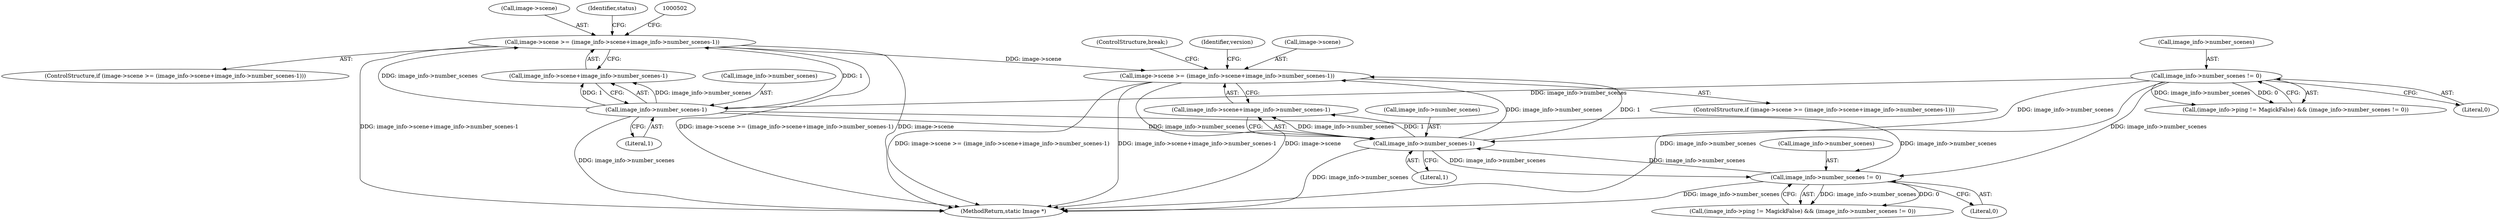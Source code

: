 digraph "0_ImageMagick_6b6bff054d569a77973f2140c0e86366e6168a6c_1@pointer" {
"1000560" [label="(Call,image->scene >= (image_info->scene+image_info->number_scenes-1))"];
"1000487" [label="(Call,image->scene >= (image_info->scene+image_info->number_scenes-1))"];
"1000495" [label="(Call,image_info->number_scenes-1)"];
"1000481" [label="(Call,image_info->number_scenes != 0)"];
"1000568" [label="(Call,image_info->number_scenes-1)"];
"1000554" [label="(Call,image_info->number_scenes != 0)"];
"1000491" [label="(Call,image_info->scene+image_info->number_scenes-1)"];
"1000475" [label="(Call,(image_info->ping != MagickFalse) && (image_info->number_scenes != 0))"];
"1000499" [label="(Literal,1)"];
"1000548" [label="(Call,(image_info->ping != MagickFalse) && (image_info->number_scenes != 0))"];
"1000577" [label="(Identifier,version)"];
"1000559" [label="(ControlStructure,if (image->scene >= (image_info->scene+image_info->number_scenes-1)))"];
"1000488" [label="(Call,image->scene)"];
"1000558" [label="(Literal,0)"];
"1000486" [label="(ControlStructure,if (image->scene >= (image_info->scene+image_info->number_scenes-1)))"];
"1000487" [label="(Call,image->scene >= (image_info->scene+image_info->number_scenes-1))"];
"1002573" [label="(MethodReturn,static Image *)"];
"1000569" [label="(Call,image_info->number_scenes)"];
"1000555" [label="(Call,image_info->number_scenes)"];
"1000568" [label="(Call,image_info->number_scenes-1)"];
"1000560" [label="(Call,image->scene >= (image_info->scene+image_info->number_scenes-1))"];
"1000554" [label="(Call,image_info->number_scenes != 0)"];
"1000564" [label="(Call,image_info->scene+image_info->number_scenes-1)"];
"1000509" [label="(Identifier,status)"];
"1000485" [label="(Literal,0)"];
"1000572" [label="(Literal,1)"];
"1000561" [label="(Call,image->scene)"];
"1000573" [label="(ControlStructure,break;)"];
"1000481" [label="(Call,image_info->number_scenes != 0)"];
"1000495" [label="(Call,image_info->number_scenes-1)"];
"1000482" [label="(Call,image_info->number_scenes)"];
"1000496" [label="(Call,image_info->number_scenes)"];
"1000560" -> "1000559"  [label="AST: "];
"1000560" -> "1000564"  [label="CFG: "];
"1000561" -> "1000560"  [label="AST: "];
"1000564" -> "1000560"  [label="AST: "];
"1000573" -> "1000560"  [label="CFG: "];
"1000577" -> "1000560"  [label="CFG: "];
"1000560" -> "1002573"  [label="DDG: image->scene >= (image_info->scene+image_info->number_scenes-1)"];
"1000560" -> "1002573"  [label="DDG: image_info->scene+image_info->number_scenes-1"];
"1000560" -> "1002573"  [label="DDG: image->scene"];
"1000487" -> "1000560"  [label="DDG: image->scene"];
"1000568" -> "1000560"  [label="DDG: image_info->number_scenes"];
"1000568" -> "1000560"  [label="DDG: 1"];
"1000487" -> "1000486"  [label="AST: "];
"1000487" -> "1000491"  [label="CFG: "];
"1000488" -> "1000487"  [label="AST: "];
"1000491" -> "1000487"  [label="AST: "];
"1000502" -> "1000487"  [label="CFG: "];
"1000509" -> "1000487"  [label="CFG: "];
"1000487" -> "1002573"  [label="DDG: image->scene"];
"1000487" -> "1002573"  [label="DDG: image_info->scene+image_info->number_scenes-1"];
"1000487" -> "1002573"  [label="DDG: image->scene >= (image_info->scene+image_info->number_scenes-1)"];
"1000495" -> "1000487"  [label="DDG: image_info->number_scenes"];
"1000495" -> "1000487"  [label="DDG: 1"];
"1000495" -> "1000491"  [label="AST: "];
"1000495" -> "1000499"  [label="CFG: "];
"1000496" -> "1000495"  [label="AST: "];
"1000499" -> "1000495"  [label="AST: "];
"1000491" -> "1000495"  [label="CFG: "];
"1000495" -> "1002573"  [label="DDG: image_info->number_scenes"];
"1000495" -> "1000491"  [label="DDG: image_info->number_scenes"];
"1000495" -> "1000491"  [label="DDG: 1"];
"1000481" -> "1000495"  [label="DDG: image_info->number_scenes"];
"1000495" -> "1000554"  [label="DDG: image_info->number_scenes"];
"1000495" -> "1000568"  [label="DDG: image_info->number_scenes"];
"1000481" -> "1000475"  [label="AST: "];
"1000481" -> "1000485"  [label="CFG: "];
"1000482" -> "1000481"  [label="AST: "];
"1000485" -> "1000481"  [label="AST: "];
"1000475" -> "1000481"  [label="CFG: "];
"1000481" -> "1002573"  [label="DDG: image_info->number_scenes"];
"1000481" -> "1000475"  [label="DDG: image_info->number_scenes"];
"1000481" -> "1000475"  [label="DDG: 0"];
"1000481" -> "1000554"  [label="DDG: image_info->number_scenes"];
"1000481" -> "1000568"  [label="DDG: image_info->number_scenes"];
"1000568" -> "1000564"  [label="AST: "];
"1000568" -> "1000572"  [label="CFG: "];
"1000569" -> "1000568"  [label="AST: "];
"1000572" -> "1000568"  [label="AST: "];
"1000564" -> "1000568"  [label="CFG: "];
"1000568" -> "1002573"  [label="DDG: image_info->number_scenes"];
"1000568" -> "1000554"  [label="DDG: image_info->number_scenes"];
"1000568" -> "1000564"  [label="DDG: image_info->number_scenes"];
"1000568" -> "1000564"  [label="DDG: 1"];
"1000554" -> "1000568"  [label="DDG: image_info->number_scenes"];
"1000554" -> "1000548"  [label="AST: "];
"1000554" -> "1000558"  [label="CFG: "];
"1000555" -> "1000554"  [label="AST: "];
"1000558" -> "1000554"  [label="AST: "];
"1000548" -> "1000554"  [label="CFG: "];
"1000554" -> "1002573"  [label="DDG: image_info->number_scenes"];
"1000554" -> "1000548"  [label="DDG: image_info->number_scenes"];
"1000554" -> "1000548"  [label="DDG: 0"];
}
